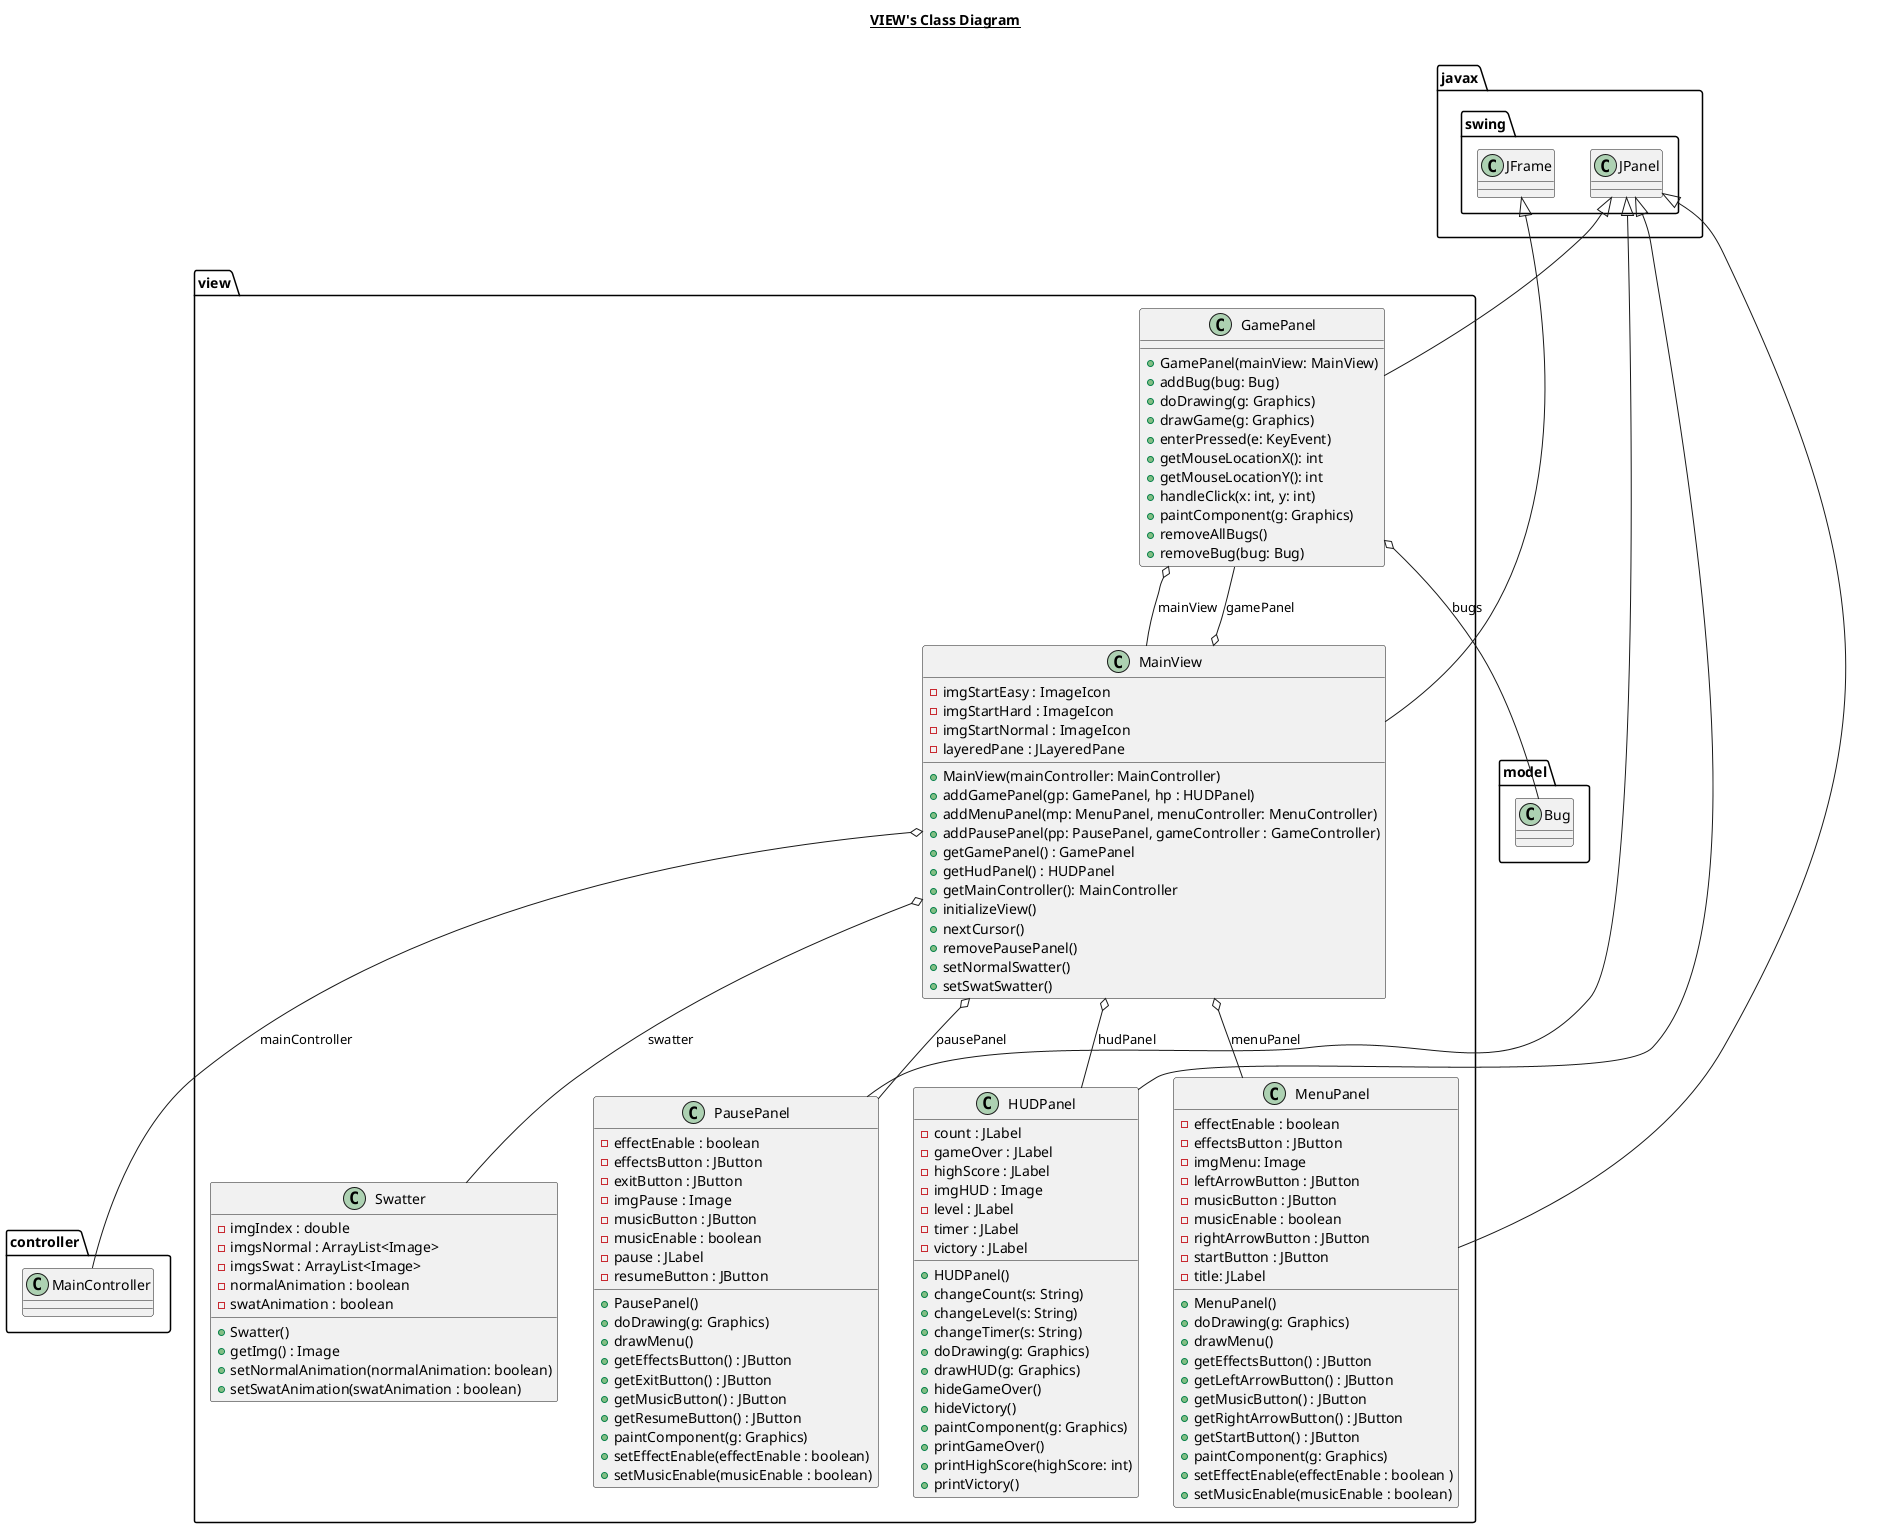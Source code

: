@startuml

title __VIEW's Class Diagram__\n

  namespace view {
      class view.GamePanel {
          + GamePanel(mainView: MainView)
          + addBug(bug: Bug)
          + doDrawing(g: Graphics)
          + drawGame(g: Graphics)
          + enterPressed(e: KeyEvent)
          + getMouseLocationX(): int
          + getMouseLocationY(): int
          + handleClick(x: int, y: int)
          + paintComponent(g: Graphics)
          + removeAllBugs()
          + removeBug(bug: Bug)
      }
    }
  

  namespace view {
      class view.HUDPanel {
          - count : JLabel
          - gameOver : JLabel
          - highScore : JLabel
          - imgHUD : Image
          - level : JLabel
          - timer : JLabel
          - victory : JLabel
          + HUDPanel()
          + changeCount(s: String)
          + changeLevel(s: String)
          + changeTimer(s: String)
          + doDrawing(g: Graphics)
          + drawHUD(g: Graphics)
          + hideGameOver()
          + hideVictory()
          + paintComponent(g: Graphics)
          + printGameOver()
          + printHighScore(highScore: int)
          + printVictory()
      }
    }
  

 namespace view {
      class view.MainView {
          - imgStartEasy : ImageIcon
          - imgStartHard : ImageIcon
          - imgStartNormal : ImageIcon
          - layeredPane : JLayeredPane
          + MainView(mainController: MainController)
          + addGamePanel(gp: GamePanel, hp : HUDPanel)
          + addMenuPanel(mp: MenuPanel, menuController: MenuController)
          + addPausePanel(pp: PausePanel, gameController : GameController)
          + getGamePanel() : GamePanel
          + getHudPanel() : HUDPanel
          + getMainController(): MainController
          + initializeView()
          + nextCursor()
          + removePausePanel()
          + setNormalSwatter()
          + setSwatSwatter()
      }
    }
  

  namespace view {
      class view.MenuPanel {
          - effectEnable : boolean
          - effectsButton : JButton
          - imgMenu: Image
          - leftArrowButton : JButton
          - musicButton : JButton
          - musicEnable : boolean
          - rightArrowButton : JButton
          - startButton : JButton
          - title: JLabel
          + MenuPanel()
          + doDrawing(g: Graphics)
          + drawMenu()
          + getEffectsButton() : JButton
          + getLeftArrowButton() : JButton
          + getMusicButton() : JButton
          + getRightArrowButton() : JButton
          + getStartButton() : JButton
          + paintComponent(g: Graphics)
          + setEffectEnable(effectEnable : boolean )
          + setMusicEnable(musicEnable : boolean)
      }
    }
  

  namespace view {
      class view.PausePanel {
          - effectEnable : boolean
          - effectsButton : JButton
          - exitButton : JButton
          - imgPause : Image
          - musicButton : JButton
          - musicEnable : boolean
          - pause : JLabel
          - resumeButton : JButton
          + PausePanel()
          + doDrawing(g: Graphics)
          + drawMenu()
          + getEffectsButton() : JButton
          + getExitButton() : JButton
          + getMusicButton() : JButton
          + getResumeButton() : JButton
          + paintComponent(g: Graphics)
          + setEffectEnable(effectEnable : boolean)
          + setMusicEnable(musicEnable : boolean)
      }
    }
  

  namespace view {
      class view.Swatter {
          - imgIndex : double
          - imgsNormal : ArrayList<Image>
          - imgsSwat : ArrayList<Image>
          - normalAnimation : boolean
          - swatAnimation : boolean
          + Swatter()
          + getImg() : Image
          + setNormalAnimation(normalAnimation: boolean)
          + setSwatAnimation(swatAnimation : boolean)
      }
    }
  

  view.GamePanel -up-|> javax.swing.JPanel
  view.GamePanel o-- view.MainView : mainView
  view.HUDPanel -up-|> javax.swing.JPanel
  view.MainView -up-|> javax.swing.JFrame
  view.MainView o-- view.GamePanel : gamePanel
  view.MainView o-- view.HUDPanel : hudPanel
  view.MainView o-- controller.MainController : mainController
  view.MainView o-- view.MenuPanel : menuPanel
  view.MainView o-- view.PausePanel : pausePanel
  view.MainView o-- view.Swatter : swatter
  view.MenuPanel -up-|> javax.swing.JPanel
  view.PausePanel -up-|> javax.swing.JPanel
    view.GamePanel o-- model.Bug : bugs



@enduml
